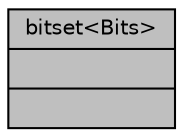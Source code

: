digraph "bitset&lt;Bits&gt;"
{
 // INTERACTIVE_SVG=YES
  bgcolor="transparent";
  edge [fontname="Helvetica",fontsize="10",labelfontname="Helvetica",labelfontsize="10"];
  node [fontname="Helvetica",fontsize="10",shape=record];
  Node1 [label="{bitset\<Bits\>\n||}",height=0.2,width=0.4,color="black", fillcolor="grey75", style="filled", fontcolor="black"];
}
